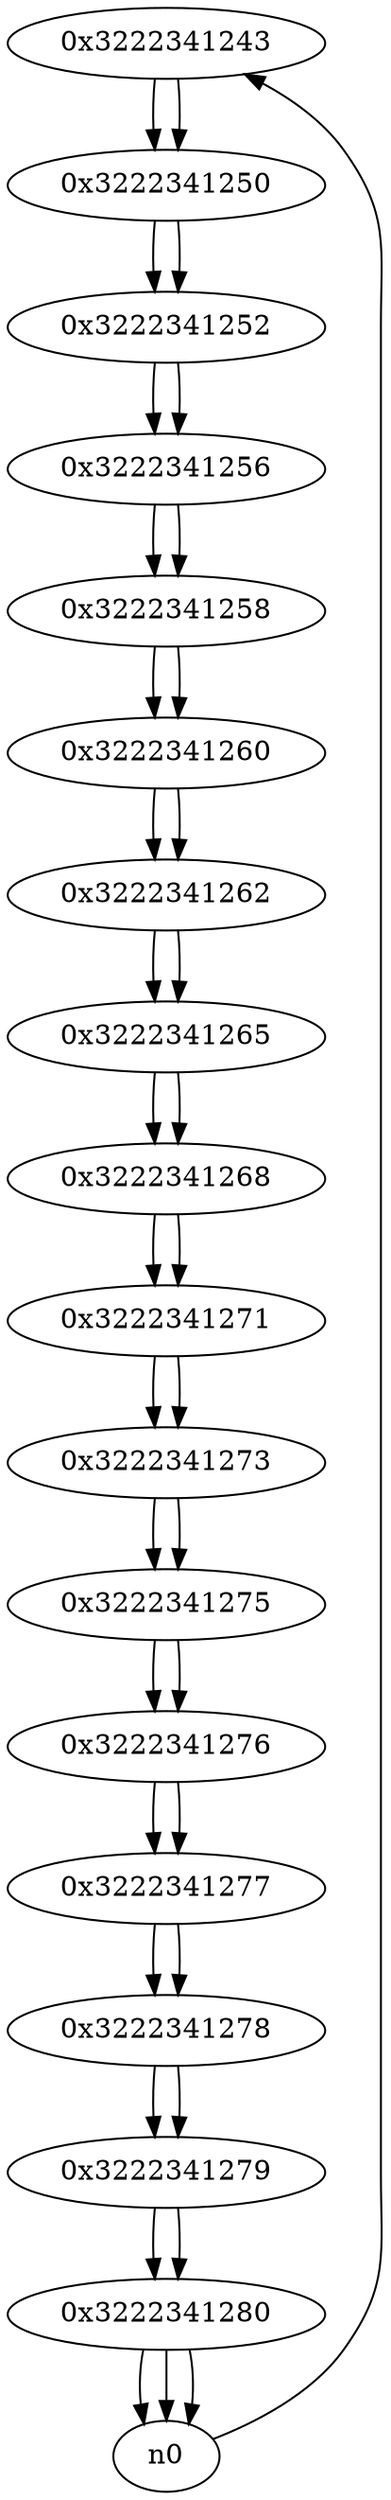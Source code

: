 digraph G{
/* nodes */
  n1 [label="0x3222341243"]
  n2 [label="0x3222341250"]
  n3 [label="0x3222341252"]
  n4 [label="0x3222341256"]
  n5 [label="0x3222341258"]
  n6 [label="0x3222341260"]
  n7 [label="0x3222341262"]
  n8 [label="0x3222341265"]
  n9 [label="0x3222341268"]
  n10 [label="0x3222341271"]
  n11 [label="0x3222341273"]
  n12 [label="0x3222341275"]
  n13 [label="0x3222341276"]
  n14 [label="0x3222341277"]
  n15 [label="0x3222341278"]
  n16 [label="0x3222341279"]
  n17 [label="0x3222341280"]
/* edges */
n1 -> n2;
n0 -> n1;
n2 -> n3;
n1 -> n2;
n3 -> n4;
n2 -> n3;
n4 -> n5;
n3 -> n4;
n5 -> n6;
n4 -> n5;
n6 -> n7;
n5 -> n6;
n7 -> n8;
n6 -> n7;
n8 -> n9;
n7 -> n8;
n9 -> n10;
n8 -> n9;
n10 -> n11;
n9 -> n10;
n11 -> n12;
n10 -> n11;
n12 -> n13;
n11 -> n12;
n13 -> n14;
n12 -> n13;
n14 -> n15;
n13 -> n14;
n15 -> n16;
n14 -> n15;
n16 -> n17;
n15 -> n16;
n17 -> n0;
n17 -> n0;
n17 -> n0;
n16 -> n17;
}
